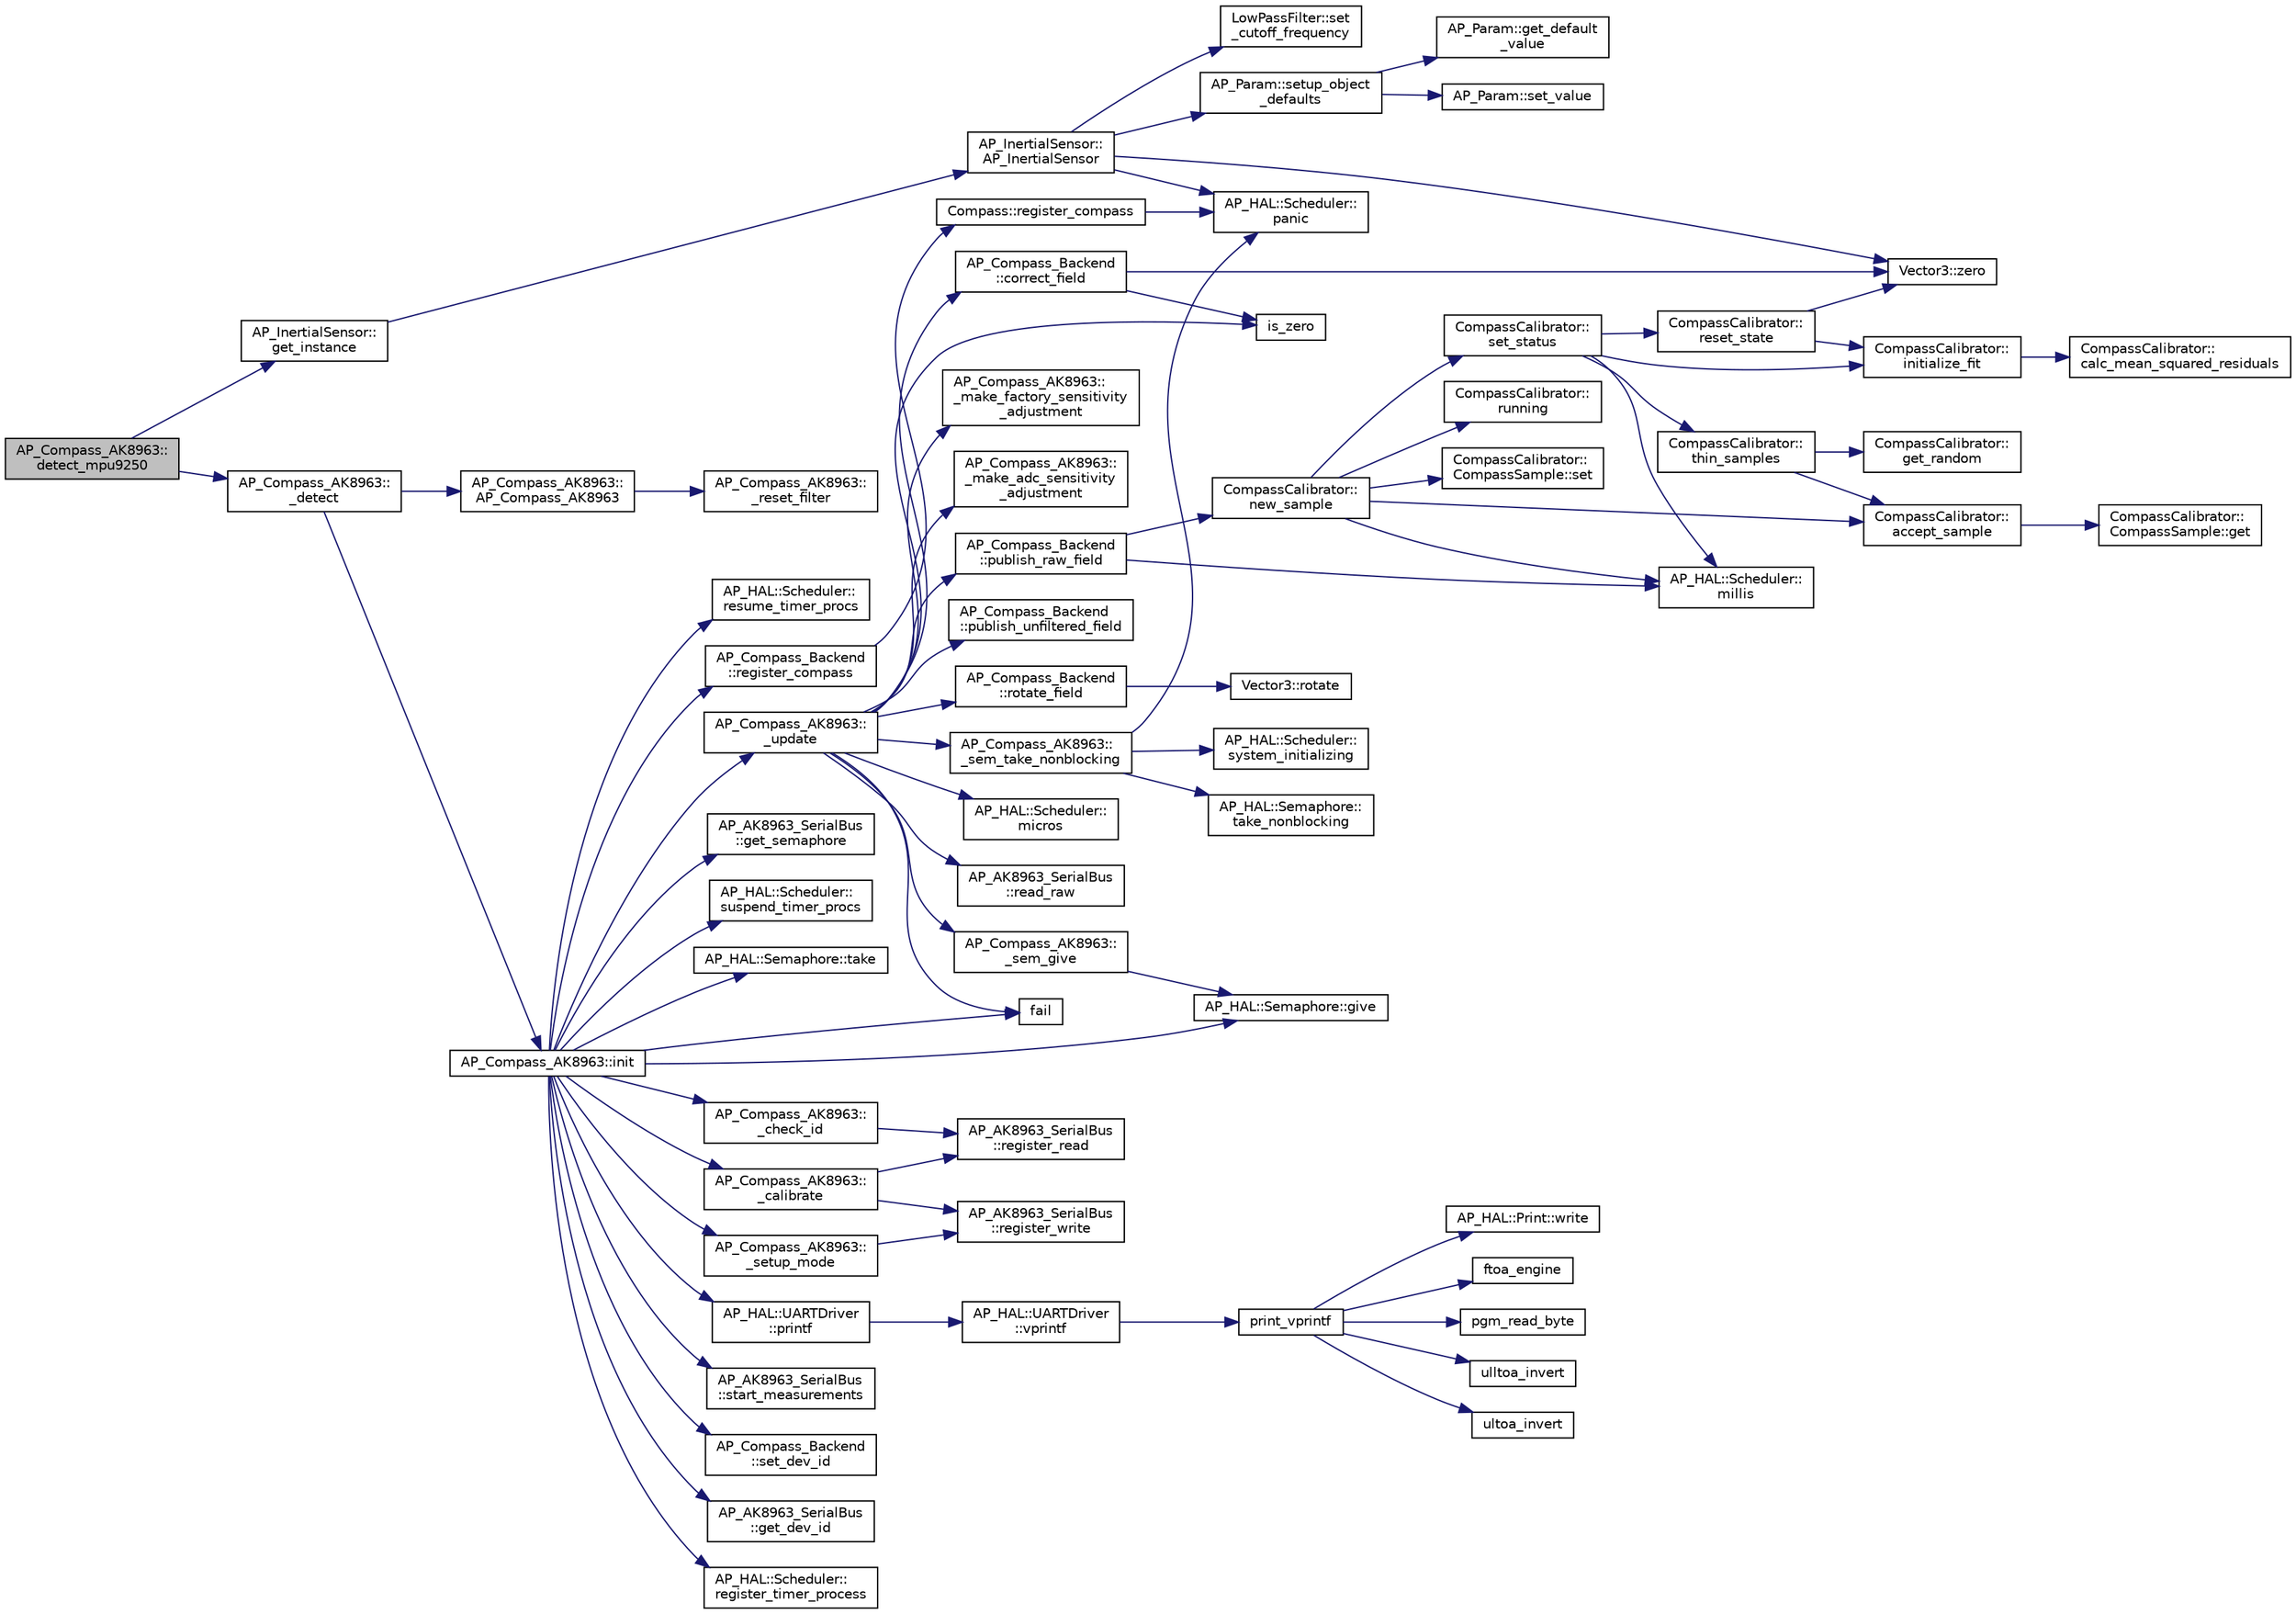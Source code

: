 digraph "AP_Compass_AK8963::detect_mpu9250"
{
 // INTERACTIVE_SVG=YES
  edge [fontname="Helvetica",fontsize="10",labelfontname="Helvetica",labelfontsize="10"];
  node [fontname="Helvetica",fontsize="10",shape=record];
  rankdir="LR";
  Node1 [label="AP_Compass_AK8963::\ldetect_mpu9250",height=0.2,width=0.4,color="black", fillcolor="grey75", style="filled", fontcolor="black"];
  Node1 -> Node2 [color="midnightblue",fontsize="10",style="solid",fontname="Helvetica"];
  Node2 [label="AP_InertialSensor::\lget_instance",height=0.2,width=0.4,color="black", fillcolor="white", style="filled",URL="$classAP__InertialSensor.html#a2b206efafbcc14f62bf6cf121eaca780"];
  Node2 -> Node3 [color="midnightblue",fontsize="10",style="solid",fontname="Helvetica"];
  Node3 [label="AP_InertialSensor::\lAP_InertialSensor",height=0.2,width=0.4,color="black", fillcolor="white", style="filled",URL="$classAP__InertialSensor.html#affc63e7edc9be1b0e128b8da3b8a24a5"];
  Node3 -> Node4 [color="midnightblue",fontsize="10",style="solid",fontname="Helvetica"];
  Node4 [label="AP_HAL::Scheduler::\lpanic",height=0.2,width=0.4,color="black", fillcolor="white", style="filled",URL="$classAP__HAL_1_1Scheduler.html#ac08c02070405b6cc1d7241025acb5101"];
  Node3 -> Node5 [color="midnightblue",fontsize="10",style="solid",fontname="Helvetica"];
  Node5 [label="AP_Param::setup_object\l_defaults",height=0.2,width=0.4,color="black", fillcolor="white", style="filled",URL="$classAP__Param.html#a5f6dcfce1c0a79cf5bd81283e22f3201"];
  Node5 -> Node6 [color="midnightblue",fontsize="10",style="solid",fontname="Helvetica"];
  Node6 [label="AP_Param::set_value",height=0.2,width=0.4,color="black", fillcolor="white", style="filled",URL="$classAP__Param.html#acd4b14f793c37f162e298761d2155ca6"];
  Node5 -> Node7 [color="midnightblue",fontsize="10",style="solid",fontname="Helvetica"];
  Node7 [label="AP_Param::get_default\l_value",height=0.2,width=0.4,color="black", fillcolor="white", style="filled",URL="$classAP__Param.html#a1f6efebd94bc8bfd16db8d73ad3018c6"];
  Node3 -> Node8 [color="midnightblue",fontsize="10",style="solid",fontname="Helvetica"];
  Node8 [label="Vector3::zero",height=0.2,width=0.4,color="black", fillcolor="white", style="filled",URL="$classVector3.html#adf1769d5ee5df2f8585df2f540fa5efe"];
  Node3 -> Node9 [color="midnightblue",fontsize="10",style="solid",fontname="Helvetica"];
  Node9 [label="LowPassFilter::set\l_cutoff_frequency",height=0.2,width=0.4,color="black", fillcolor="white", style="filled",URL="$classLowPassFilter.html#a1cc5016de137b01080fa0a6fa7fe53cd"];
  Node1 -> Node10 [color="midnightblue",fontsize="10",style="solid",fontname="Helvetica"];
  Node10 [label="AP_Compass_AK8963::\l_detect",height=0.2,width=0.4,color="black", fillcolor="white", style="filled",URL="$classAP__Compass__AK8963.html#aa40e71a12f704321304749a0e60b063d"];
  Node10 -> Node11 [color="midnightblue",fontsize="10",style="solid",fontname="Helvetica"];
  Node11 [label="AP_Compass_AK8963::\lAP_Compass_AK8963",height=0.2,width=0.4,color="black", fillcolor="white", style="filled",URL="$classAP__Compass__AK8963.html#ab4082b8af41b0a6bd0ab3669af9360a8"];
  Node11 -> Node12 [color="midnightblue",fontsize="10",style="solid",fontname="Helvetica"];
  Node12 [label="AP_Compass_AK8963::\l_reset_filter",height=0.2,width=0.4,color="black", fillcolor="white", style="filled",URL="$classAP__Compass__AK8963.html#afe3e9c6cc715fe656c31b92dc88b46c5"];
  Node10 -> Node13 [color="midnightblue",fontsize="10",style="solid",fontname="Helvetica"];
  Node13 [label="AP_Compass_AK8963::init",height=0.2,width=0.4,color="black", fillcolor="white", style="filled",URL="$classAP__Compass__AK8963.html#acdbf7f9d95111c8c6cf571da0b066bdd"];
  Node13 -> Node14 [color="midnightblue",fontsize="10",style="solid",fontname="Helvetica"];
  Node14 [label="AP_AK8963_SerialBus\l::get_semaphore",height=0.2,width=0.4,color="black", fillcolor="white", style="filled",URL="$classAP__AK8963__SerialBus.html#a21e0dfdc680ba500e7f917fcbcf1bcfa"];
  Node13 -> Node15 [color="midnightblue",fontsize="10",style="solid",fontname="Helvetica"];
  Node15 [label="AP_HAL::Scheduler::\lsuspend_timer_procs",height=0.2,width=0.4,color="black", fillcolor="white", style="filled",URL="$classAP__HAL_1_1Scheduler.html#ae7d4952721abae16479fef1f0ca37145"];
  Node13 -> Node16 [color="midnightblue",fontsize="10",style="solid",fontname="Helvetica"];
  Node16 [label="AP_HAL::Semaphore::take",height=0.2,width=0.4,color="black", fillcolor="white", style="filled",URL="$classAP__HAL_1_1Semaphore.html#abd3a0affad8bb211981a979f30386589"];
  Node13 -> Node17 [color="midnightblue",fontsize="10",style="solid",fontname="Helvetica"];
  Node17 [label="AP_HAL::UARTDriver\l::printf",height=0.2,width=0.4,color="black", fillcolor="white", style="filled",URL="$classAP__HAL_1_1UARTDriver.html#a65c7824b8877f7a2f79365c8ffae8f56"];
  Node17 -> Node18 [color="midnightblue",fontsize="10",style="solid",fontname="Helvetica"];
  Node18 [label="AP_HAL::UARTDriver\l::vprintf",height=0.2,width=0.4,color="black", fillcolor="white", style="filled",URL="$classAP__HAL_1_1UARTDriver.html#aa8abfb6d6641299472c29ac1edde559f"];
  Node18 -> Node19 [color="midnightblue",fontsize="10",style="solid",fontname="Helvetica"];
  Node19 [label="print_vprintf",height=0.2,width=0.4,color="black", fillcolor="white", style="filled",URL="$print__vprintf_8cpp.html#a473b9349f4b086b552a21eb8fe057016"];
  Node19 -> Node20 [color="midnightblue",fontsize="10",style="solid",fontname="Helvetica"];
  Node20 [label="AP_HAL::Print::write",height=0.2,width=0.4,color="black", fillcolor="white", style="filled",URL="$classAP__HAL_1_1Print.html#acc65391952a43334f8f5c9bef341f501"];
  Node19 -> Node21 [color="midnightblue",fontsize="10",style="solid",fontname="Helvetica"];
  Node21 [label="ftoa_engine",height=0.2,width=0.4,color="black", fillcolor="white", style="filled",URL="$ftoa__engine_8cpp.html#a1c28234da8f20b43c85890d4bb452947"];
  Node19 -> Node22 [color="midnightblue",fontsize="10",style="solid",fontname="Helvetica"];
  Node22 [label="pgm_read_byte",height=0.2,width=0.4,color="black", fillcolor="white", style="filled",URL="$AP__Progmem_8h.html#a1514e0408e036062b4af844baaf567da"];
  Node19 -> Node23 [color="midnightblue",fontsize="10",style="solid",fontname="Helvetica"];
  Node23 [label="ulltoa_invert",height=0.2,width=0.4,color="black", fillcolor="white", style="filled",URL="$utoa__invert_8cpp.html#a34926f552460b47c414ec4d83b32815c"];
  Node19 -> Node24 [color="midnightblue",fontsize="10",style="solid",fontname="Helvetica"];
  Node24 [label="ultoa_invert",height=0.2,width=0.4,color="black", fillcolor="white", style="filled",URL="$utoa__invert_8cpp.html#a5d99bba8e697c1e11da489d88fca8559"];
  Node13 -> Node25 [color="midnightblue",fontsize="10",style="solid",fontname="Helvetica"];
  Node25 [label="AP_Compass_AK8963::\l_check_id",height=0.2,width=0.4,color="black", fillcolor="white", style="filled",URL="$classAP__Compass__AK8963.html#a341ed7c5505e19834a98df671f82c3b9"];
  Node25 -> Node26 [color="midnightblue",fontsize="10",style="solid",fontname="Helvetica"];
  Node26 [label="AP_AK8963_SerialBus\l::register_read",height=0.2,width=0.4,color="black", fillcolor="white", style="filled",URL="$classAP__AK8963__SerialBus.html#a1f36c8749554465e8a06b3d13c1b61b6"];
  Node13 -> Node27 [color="midnightblue",fontsize="10",style="solid",fontname="Helvetica"];
  Node27 [label="fail",height=0.2,width=0.4,color="black", fillcolor="white", style="filled",URL="$eedump_8c.html#af09cfed2397fc1aeb1391db9b46ed605"];
  Node13 -> Node28 [color="midnightblue",fontsize="10",style="solid",fontname="Helvetica"];
  Node28 [label="AP_Compass_AK8963::\l_calibrate",height=0.2,width=0.4,color="black", fillcolor="white", style="filled",URL="$classAP__Compass__AK8963.html#ad72f424d1313f4ad5951ef6a2f399740"];
  Node28 -> Node29 [color="midnightblue",fontsize="10",style="solid",fontname="Helvetica"];
  Node29 [label="AP_AK8963_SerialBus\l::register_write",height=0.2,width=0.4,color="black", fillcolor="white", style="filled",URL="$classAP__AK8963__SerialBus.html#a961c54f77f013bc0a59f865c37d604d1"];
  Node28 -> Node26 [color="midnightblue",fontsize="10",style="solid",fontname="Helvetica"];
  Node13 -> Node30 [color="midnightblue",fontsize="10",style="solid",fontname="Helvetica"];
  Node30 [label="AP_Compass_AK8963::\l_setup_mode",height=0.2,width=0.4,color="black", fillcolor="white", style="filled",URL="$classAP__Compass__AK8963.html#a02798941f967cd44026fe6f952c60029"];
  Node30 -> Node29 [color="midnightblue",fontsize="10",style="solid",fontname="Helvetica"];
  Node13 -> Node31 [color="midnightblue",fontsize="10",style="solid",fontname="Helvetica"];
  Node31 [label="AP_AK8963_SerialBus\l::start_measurements",height=0.2,width=0.4,color="black", fillcolor="white", style="filled",URL="$classAP__AK8963__SerialBus.html#a4b51213c4e8c6bff04899c7cb54dc4a9"];
  Node13 -> Node32 [color="midnightblue",fontsize="10",style="solid",fontname="Helvetica"];
  Node32 [label="AP_Compass_Backend\l::register_compass",height=0.2,width=0.4,color="black", fillcolor="white", style="filled",URL="$classAP__Compass__Backend.html#aee0aed3dcceb809b122d2a0784f44593"];
  Node32 -> Node33 [color="midnightblue",fontsize="10",style="solid",fontname="Helvetica"];
  Node33 [label="Compass::register_compass",height=0.2,width=0.4,color="black", fillcolor="white", style="filled",URL="$classCompass.html#af1b5ea3ff42b02e04526d4be361a1ca1"];
  Node33 -> Node4 [color="midnightblue",fontsize="10",style="solid",fontname="Helvetica"];
  Node13 -> Node34 [color="midnightblue",fontsize="10",style="solid",fontname="Helvetica"];
  Node34 [label="AP_Compass_Backend\l::set_dev_id",height=0.2,width=0.4,color="black", fillcolor="white", style="filled",URL="$classAP__Compass__Backend.html#a81a8f162131d1cd7a54d9fe52448d31f"];
  Node13 -> Node35 [color="midnightblue",fontsize="10",style="solid",fontname="Helvetica"];
  Node35 [label="AP_AK8963_SerialBus\l::get_dev_id",height=0.2,width=0.4,color="black", fillcolor="white", style="filled",URL="$classAP__AK8963__SerialBus.html#afadddc4a4109690cad4615a30f97e4b6"];
  Node13 -> Node36 [color="midnightblue",fontsize="10",style="solid",fontname="Helvetica"];
  Node36 [label="AP_HAL::Scheduler::\lregister_timer_process",height=0.2,width=0.4,color="black", fillcolor="white", style="filled",URL="$classAP__HAL_1_1Scheduler.html#ac2c4230957d5dbd3c2fd104af2794b4f"];
  Node13 -> Node37 [color="midnightblue",fontsize="10",style="solid",fontname="Helvetica"];
  Node37 [label="AP_Compass_AK8963::\l_update",height=0.2,width=0.4,color="black", fillcolor="white", style="filled",URL="$classAP__Compass__AK8963.html#aad72266ce1554cc660d865e37fdc72d3"];
  Node37 -> Node38 [color="midnightblue",fontsize="10",style="solid",fontname="Helvetica"];
  Node38 [label="AP_HAL::Scheduler::\lmicros",height=0.2,width=0.4,color="black", fillcolor="white", style="filled",URL="$classAP__HAL_1_1Scheduler.html#add46d722bfb08a16f220e63591654e46"];
  Node37 -> Node39 [color="midnightblue",fontsize="10",style="solid",fontname="Helvetica"];
  Node39 [label="AP_Compass_AK8963::\l_sem_take_nonblocking",height=0.2,width=0.4,color="black", fillcolor="white", style="filled",URL="$classAP__Compass__AK8963.html#a48b53915e99ea2fc04a2ed795a978820"];
  Node39 -> Node40 [color="midnightblue",fontsize="10",style="solid",fontname="Helvetica"];
  Node40 [label="AP_HAL::Semaphore::\ltake_nonblocking",height=0.2,width=0.4,color="black", fillcolor="white", style="filled",URL="$classAP__HAL_1_1Semaphore.html#a266e91db5eecb64d8b934d09f5e972cf"];
  Node39 -> Node41 [color="midnightblue",fontsize="10",style="solid",fontname="Helvetica"];
  Node41 [label="AP_HAL::Scheduler::\lsystem_initializing",height=0.2,width=0.4,color="black", fillcolor="white", style="filled",URL="$classAP__HAL_1_1Scheduler.html#aff08efd498147eefe68ee91cbc03e744"];
  Node39 -> Node4 [color="midnightblue",fontsize="10",style="solid",fontname="Helvetica"];
  Node37 -> Node42 [color="midnightblue",fontsize="10",style="solid",fontname="Helvetica"];
  Node42 [label="AP_AK8963_SerialBus\l::read_raw",height=0.2,width=0.4,color="black", fillcolor="white", style="filled",URL="$classAP__AK8963__SerialBus.html#ae76c7adf6383fed651c7e14502d41965"];
  Node37 -> Node27 [color="midnightblue",fontsize="10",style="solid",fontname="Helvetica"];
  Node37 -> Node43 [color="midnightblue",fontsize="10",style="solid",fontname="Helvetica"];
  Node43 [label="is_zero",height=0.2,width=0.4,color="black", fillcolor="white", style="filled",URL="$AP__Math_8h.html#a108b79eeb35c5d58f324458ec9e1e9f2"];
  Node37 -> Node44 [color="midnightblue",fontsize="10",style="solid",fontname="Helvetica"];
  Node44 [label="AP_Compass_AK8963::\l_make_factory_sensitivity\l_adjustment",height=0.2,width=0.4,color="black", fillcolor="white", style="filled",URL="$classAP__Compass__AK8963.html#a928abe3db6c7fb6fa9ac7e55a8c91ed9"];
  Node37 -> Node45 [color="midnightblue",fontsize="10",style="solid",fontname="Helvetica"];
  Node45 [label="AP_Compass_AK8963::\l_make_adc_sensitivity\l_adjustment",height=0.2,width=0.4,color="black", fillcolor="white", style="filled",URL="$classAP__Compass__AK8963.html#aa82897f54fa9db85a9aefe87ce7c4f75"];
  Node37 -> Node46 [color="midnightblue",fontsize="10",style="solid",fontname="Helvetica"];
  Node46 [label="AP_Compass_Backend\l::rotate_field",height=0.2,width=0.4,color="black", fillcolor="white", style="filled",URL="$classAP__Compass__Backend.html#aeb969f8d3b9e2baf54606f4dcc453821"];
  Node46 -> Node47 [color="midnightblue",fontsize="10",style="solid",fontname="Helvetica"];
  Node47 [label="Vector3::rotate",height=0.2,width=0.4,color="black", fillcolor="white", style="filled",URL="$classVector3.html#a53d5701ae2db9492944550927279b7b8"];
  Node37 -> Node48 [color="midnightblue",fontsize="10",style="solid",fontname="Helvetica"];
  Node48 [label="AP_Compass_Backend\l::publish_raw_field",height=0.2,width=0.4,color="black", fillcolor="white", style="filled",URL="$classAP__Compass__Backend.html#ab7b0a43b8bfefe376092c2733bd69e4d"];
  Node48 -> Node49 [color="midnightblue",fontsize="10",style="solid",fontname="Helvetica"];
  Node49 [label="AP_HAL::Scheduler::\lmillis",height=0.2,width=0.4,color="black", fillcolor="white", style="filled",URL="$classAP__HAL_1_1Scheduler.html#a26b68339fc68a562d8d3a1238d0ec8c1"];
  Node48 -> Node50 [color="midnightblue",fontsize="10",style="solid",fontname="Helvetica"];
  Node50 [label="CompassCalibrator::\lnew_sample",height=0.2,width=0.4,color="black", fillcolor="white", style="filled",URL="$classCompassCalibrator.html#a6c7c445f97797add8279be5f7c2e112b"];
  Node50 -> Node49 [color="midnightblue",fontsize="10",style="solid",fontname="Helvetica"];
  Node50 -> Node51 [color="midnightblue",fontsize="10",style="solid",fontname="Helvetica"];
  Node51 [label="CompassCalibrator::\lset_status",height=0.2,width=0.4,color="black", fillcolor="white", style="filled",URL="$classCompassCalibrator.html#aeee363c33562bb3a47693073c6a568e5"];
  Node51 -> Node52 [color="midnightblue",fontsize="10",style="solid",fontname="Helvetica"];
  Node52 [label="CompassCalibrator::\lreset_state",height=0.2,width=0.4,color="black", fillcolor="white", style="filled",URL="$classCompassCalibrator.html#afe46e9f795a06855adf4ae32b01da5b1"];
  Node52 -> Node8 [color="midnightblue",fontsize="10",style="solid",fontname="Helvetica"];
  Node52 -> Node53 [color="midnightblue",fontsize="10",style="solid",fontname="Helvetica"];
  Node53 [label="CompassCalibrator::\linitialize_fit",height=0.2,width=0.4,color="black", fillcolor="white", style="filled",URL="$classCompassCalibrator.html#a4c0461903e1830066d9f005bac85a389"];
  Node53 -> Node54 [color="midnightblue",fontsize="10",style="solid",fontname="Helvetica"];
  Node54 [label="CompassCalibrator::\lcalc_mean_squared_residuals",height=0.2,width=0.4,color="black", fillcolor="white", style="filled",URL="$classCompassCalibrator.html#a7d57ef4510c26724890f4f820bf2d160"];
  Node51 -> Node49 [color="midnightblue",fontsize="10",style="solid",fontname="Helvetica"];
  Node51 -> Node53 [color="midnightblue",fontsize="10",style="solid",fontname="Helvetica"];
  Node51 -> Node55 [color="midnightblue",fontsize="10",style="solid",fontname="Helvetica"];
  Node55 [label="CompassCalibrator::\lthin_samples",height=0.2,width=0.4,color="black", fillcolor="white", style="filled",URL="$classCompassCalibrator.html#abd6b22cb6f201e16c77ddbf49a90ccd5"];
  Node55 -> Node56 [color="midnightblue",fontsize="10",style="solid",fontname="Helvetica"];
  Node56 [label="CompassCalibrator::\lget_random",height=0.2,width=0.4,color="black", fillcolor="white", style="filled",URL="$classCompassCalibrator.html#a5c07371fa646aa683752921ea90ef2ae"];
  Node55 -> Node57 [color="midnightblue",fontsize="10",style="solid",fontname="Helvetica"];
  Node57 [label="CompassCalibrator::\laccept_sample",height=0.2,width=0.4,color="black", fillcolor="white", style="filled",URL="$classCompassCalibrator.html#a9a22a17905205cc721ba8b36a203057c"];
  Node57 -> Node58 [color="midnightblue",fontsize="10",style="solid",fontname="Helvetica"];
  Node58 [label="CompassCalibrator::\lCompassSample::get",height=0.2,width=0.4,color="black", fillcolor="white", style="filled",URL="$classCompassCalibrator_1_1CompassSample.html#aa15059b264357a9920251a7c0c7c251a"];
  Node50 -> Node59 [color="midnightblue",fontsize="10",style="solid",fontname="Helvetica"];
  Node59 [label="CompassCalibrator::\lrunning",height=0.2,width=0.4,color="black", fillcolor="white", style="filled",URL="$classCompassCalibrator.html#a439e8c7f72e9f6e2fe66b93d755bc9f7"];
  Node50 -> Node57 [color="midnightblue",fontsize="10",style="solid",fontname="Helvetica"];
  Node50 -> Node60 [color="midnightblue",fontsize="10",style="solid",fontname="Helvetica"];
  Node60 [label="CompassCalibrator::\lCompassSample::set",height=0.2,width=0.4,color="black", fillcolor="white", style="filled",URL="$classCompassCalibrator_1_1CompassSample.html#aecc1c9d7b621e86edc28e978bed858ab"];
  Node37 -> Node61 [color="midnightblue",fontsize="10",style="solid",fontname="Helvetica"];
  Node61 [label="AP_Compass_Backend\l::correct_field",height=0.2,width=0.4,color="black", fillcolor="white", style="filled",URL="$classAP__Compass__Backend.html#a92da085c367cf2a95ca9b52cc5cb65ce"];
  Node61 -> Node43 [color="midnightblue",fontsize="10",style="solid",fontname="Helvetica"];
  Node61 -> Node8 [color="midnightblue",fontsize="10",style="solid",fontname="Helvetica"];
  Node37 -> Node62 [color="midnightblue",fontsize="10",style="solid",fontname="Helvetica"];
  Node62 [label="AP_Compass_Backend\l::publish_unfiltered_field",height=0.2,width=0.4,color="black", fillcolor="white", style="filled",URL="$classAP__Compass__Backend.html#a170ca573d11fbfd193c28d33eba14280"];
  Node37 -> Node63 [color="midnightblue",fontsize="10",style="solid",fontname="Helvetica"];
  Node63 [label="AP_Compass_AK8963::\l_sem_give",height=0.2,width=0.4,color="black", fillcolor="white", style="filled",URL="$classAP__Compass__AK8963.html#aa88af727e8edcd05d69119fcde005b2f"];
  Node63 -> Node64 [color="midnightblue",fontsize="10",style="solid",fontname="Helvetica"];
  Node64 [label="AP_HAL::Semaphore::give",height=0.2,width=0.4,color="black", fillcolor="white", style="filled",URL="$classAP__HAL_1_1Semaphore.html#afcdbf03d5bea9d83037acc93bfaea7ce"];
  Node13 -> Node64 [color="midnightblue",fontsize="10",style="solid",fontname="Helvetica"];
  Node13 -> Node65 [color="midnightblue",fontsize="10",style="solid",fontname="Helvetica"];
  Node65 [label="AP_HAL::Scheduler::\lresume_timer_procs",height=0.2,width=0.4,color="black", fillcolor="white", style="filled",URL="$classAP__HAL_1_1Scheduler.html#a7c51e7d405211cac2090dbd456223ef7"];
}
